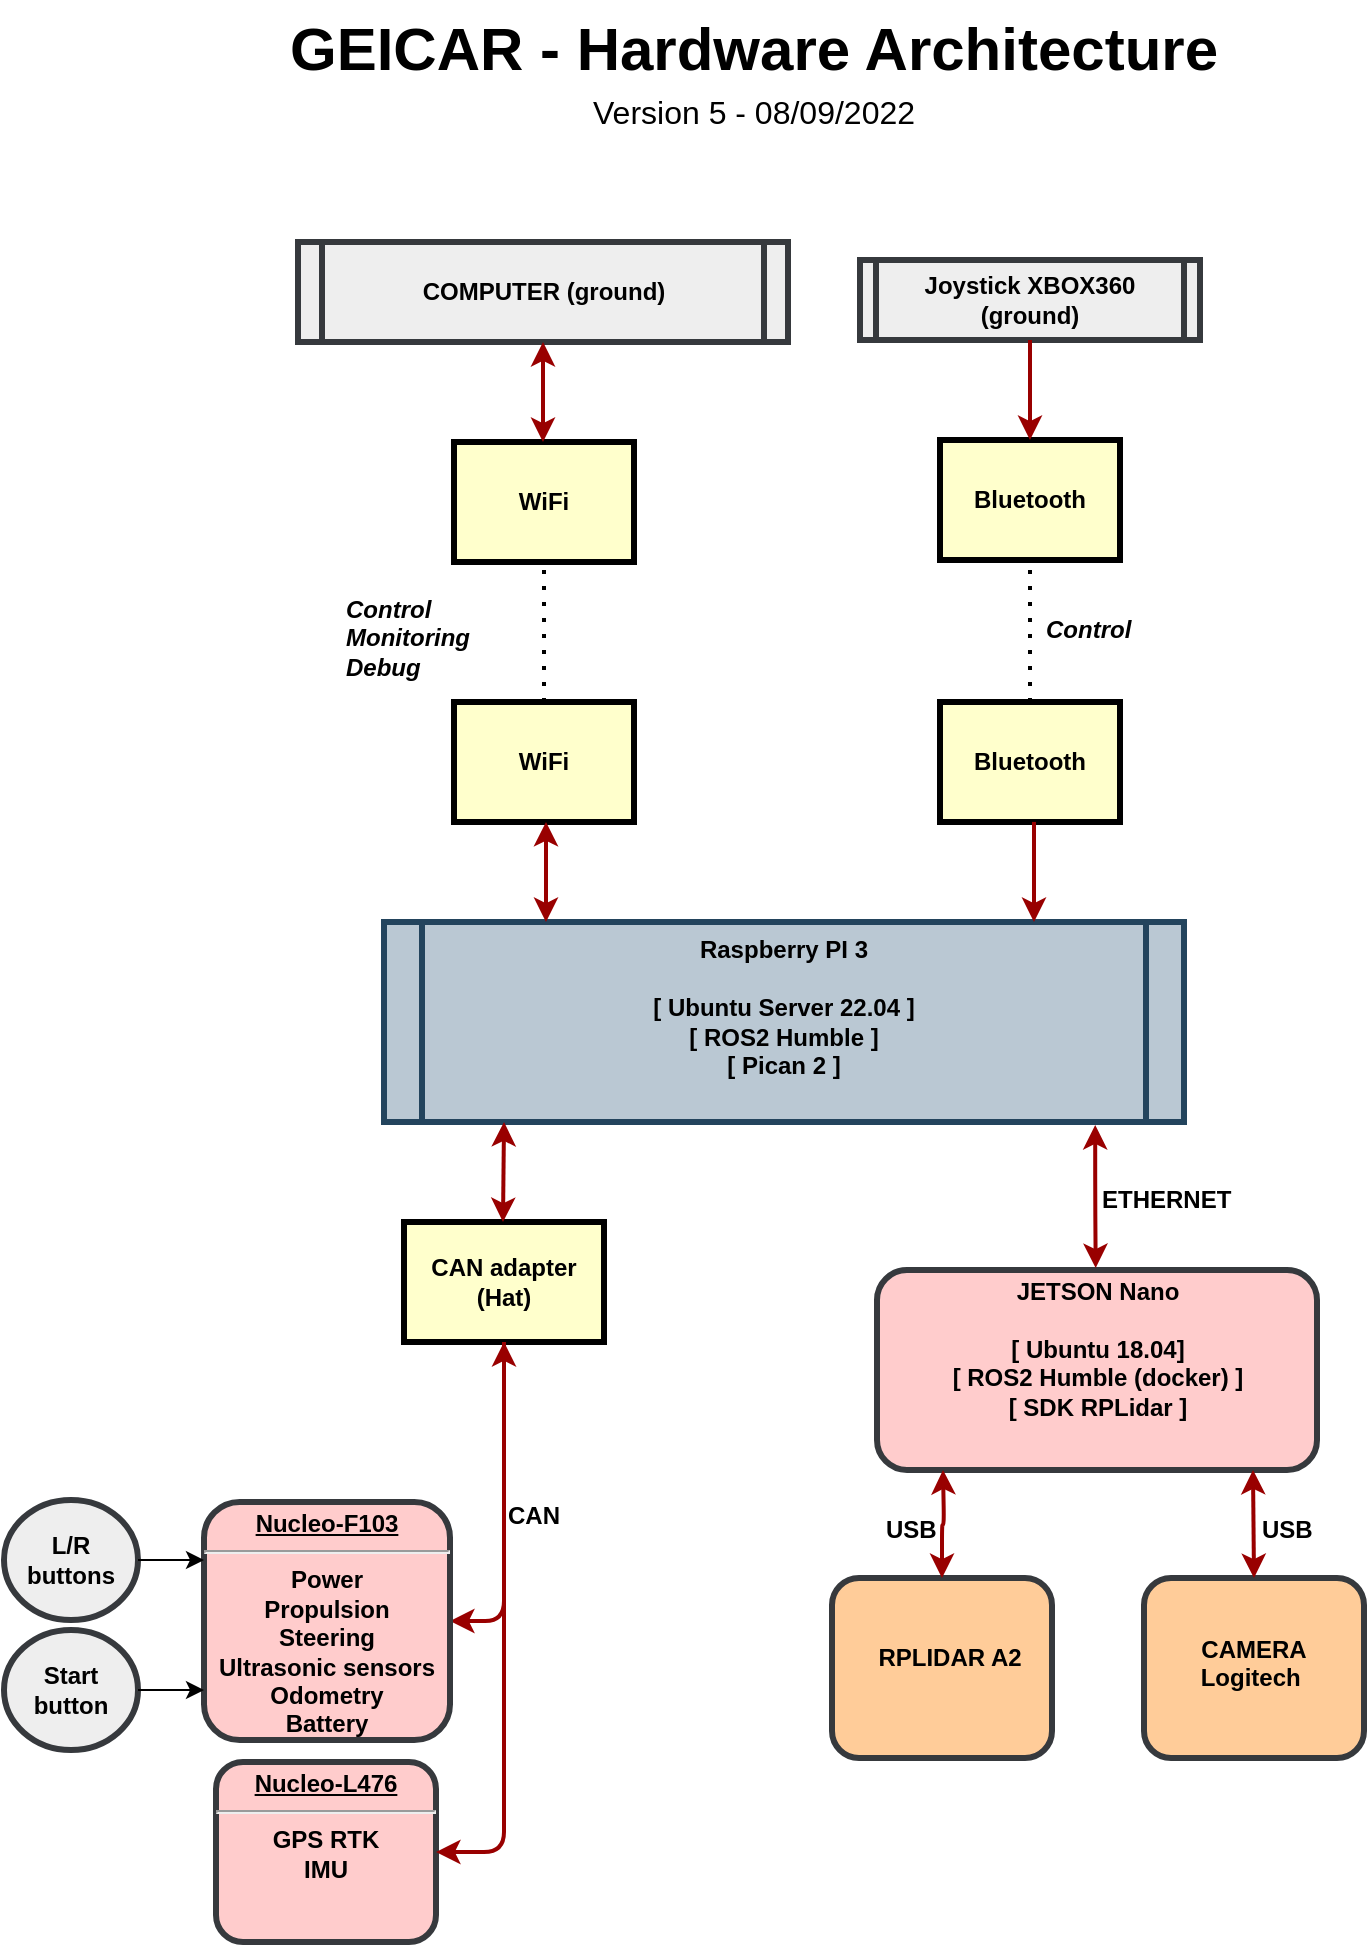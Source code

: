 <mxfile version="20.2.7" type="google"><diagram name="Geicar - Hardware Architecture" id="c7558073-3199-34d8-9f00-42111426c3f3"><mxGraphModel grid="1" page="1" gridSize="10" guides="1" tooltips="1" connect="1" arrows="1" fold="1" pageScale="1" pageWidth="826" pageHeight="1169" background="none" math="0" shadow="0"><root><mxCell id="0"/><mxCell id="1" parent="0"/><mxCell id="5" value="Raspberry PI 3&#xA;&#xA;[ Ubuntu Server 22.04 ]&#xA;[ ROS2 Humble ]&#xA;[ Pican 2 ]&#xA;" style="shape=process;whiteSpace=wrap;align=center;verticalAlign=middle;size=0.048;fontStyle=1;strokeWidth=3;fillColor=#bac8d3;strokeColor=#23445d;" vertex="1" parent="1"><mxGeometry x="227" y="501" width="400" height="100" as="geometry"/></mxCell><mxCell id="6" value="&lt;p style=&quot;margin: 0px ; margin-top: 4px ; text-align: center ; text-decoration: underline&quot;&gt;&lt;/p&gt;&lt;p style=&quot;margin: 0px ; margin-left: 8px&quot;&gt;&lt;span style=&quot;background-color: initial;&quot;&gt;&lt;br&gt;&lt;/span&gt;&lt;/p&gt;&lt;p style=&quot;margin: 0px ; margin-left: 8px&quot;&gt;&lt;span style=&quot;background-color: initial;&quot;&gt;&lt;br&gt;&lt;/span&gt;&lt;/p&gt;&lt;p style=&quot;margin: 0px ; margin-left: 8px&quot;&gt;&lt;span style=&quot;background-color: initial;&quot;&gt;RPLIDAR A2&lt;/span&gt;&lt;br&gt;&lt;/p&gt;" style="verticalAlign=middle;align=center;overflow=fill;fontSize=12;fontFamily=Helvetica;html=1;rounded=1;fontStyle=1;strokeWidth=3;fillColor=#ffcc99;strokeColor=#36393d;" vertex="1" parent="1"><mxGeometry x="451" y="829" width="110" height="90" as="geometry"/></mxCell><mxCell id="8" value="&lt;p style=&quot;margin: 0px ; margin-top: 4px ; text-align: center ; text-decoration: underline&quot;&gt;&lt;/p&gt;&lt;div&gt;&lt;span&gt;JETSON Nano&lt;/span&gt;&lt;br&gt;&lt;/div&gt;&lt;div&gt;&lt;span&gt;&lt;br&gt;&lt;/span&gt;&lt;/div&gt;&lt;div&gt;[ Ubuntu 18.04]&lt;/div&gt;&lt;div&gt;[ ROS2 Humble (docker) ]&lt;br&gt;[ SDK RPLidar ]&lt;/div&gt;" style="verticalAlign=middle;align=center;overflow=fill;fontSize=12;fontFamily=Helvetica;html=1;rounded=1;fontStyle=1;strokeWidth=3;fillColor=#ffcccc;strokeColor=#36393d;" vertex="1" parent="1"><mxGeometry x="473.5" y="675" width="220" height="100" as="geometry"/></mxCell><mxCell id="14" value="&#xA;CAN adapter&#xA;(Hat)&#xA;" style="whiteSpace=wrap;align=center;verticalAlign=middle;fontStyle=1;strokeWidth=3;fillColor=#FFFFCC" vertex="1" parent="1"><mxGeometry x="237" y="651" width="100" height="60" as="geometry"/></mxCell><mxCell id="v6RUtA155Lo1I2qpHWUi-98" value="" style="edgeStyle=elbowEdgeStyle;elbow=horizontal;strokeColor=#990000;strokeWidth=2;startArrow=classic;startFill=1;" edge="1" parent="1"><mxGeometry width="100" height="100" relative="1" as="geometry"><mxPoint x="287" y="601" as="sourcePoint"/><mxPoint x="287" y="651" as="targetPoint"/><Array as="points"><mxPoint x="286.5" y="606"/></Array></mxGeometry></mxCell><mxCell id="v6RUtA155Lo1I2qpHWUi-101" value="" style="elbow=horizontal;strokeColor=#990000;strokeWidth=2;exitX=0.25;exitY=1;exitDx=0;exitDy=0;entryX=0.5;entryY=0;entryDx=0;entryDy=0;edgeStyle=orthogonalEdgeStyle;startArrow=classic;startFill=1;" edge="1" parent="1" target="6"><mxGeometry width="100" height="100" relative="1" as="geometry"><mxPoint x="506.5" y="775" as="sourcePoint"/><mxPoint x="330" y="769" as="targetPoint"/></mxGeometry></mxCell><mxCell id="v6RUtA155Lo1I2qpHWUi-102" value="&lt;b&gt;USB&lt;/b&gt;" style="text;whiteSpace=wrap;html=1;rotation=0;" vertex="1" parent="1"><mxGeometry x="476" y="791" width="29" height="29" as="geometry"/></mxCell><mxCell id="v6RUtA155Lo1I2qpHWUi-105" value="" style="strokeColor=#990000;strokeWidth=2;exitX=0.5;exitY=1;exitDx=0;exitDy=0;entryX=1;entryY=0.5;entryDx=0;entryDy=0;edgeStyle=orthogonalEdgeStyle;" edge="1" parent="1" source="14" target="v6RUtA155Lo1I2qpHWUi-106"><mxGeometry width="100" height="100" relative="1" as="geometry"><mxPoint x="296" y="731" as="sourcePoint"/><mxPoint x="282" y="811" as="targetPoint"/></mxGeometry></mxCell><mxCell id="v6RUtA155Lo1I2qpHWUi-106" value="&lt;p style=&quot;margin: 0px ; margin-top: 4px ; text-align: center ; text-decoration: underline&quot;&gt;&lt;strong&gt;&lt;strong&gt;Nucleo-F103&lt;/strong&gt;&lt;br&gt;&lt;/strong&gt;&lt;/p&gt;&lt;hr&gt;Power&lt;div&gt;Propulsion&lt;/div&gt;&lt;div&gt;Steering&lt;/div&gt;&lt;div&gt;Ultrasonic sensors&lt;br&gt;&lt;/div&gt;&lt;div&gt;Odometry&lt;/div&gt;&lt;div&gt;Battery&lt;/div&gt;&lt;div&gt;&lt;br&gt;&lt;/div&gt;&lt;div&gt;&lt;br&gt;&lt;/div&gt;&lt;div&gt;&lt;br&gt;&lt;/div&gt;" style="verticalAlign=middle;align=center;overflow=fill;fontSize=12;fontFamily=Helvetica;html=1;rounded=1;fontStyle=1;strokeWidth=3;fillColor=#ffcccc;strokeColor=#36393d;" vertex="1" parent="1"><mxGeometry x="137" y="791" width="123" height="119" as="geometry"/></mxCell><mxCell id="v6RUtA155Lo1I2qpHWUi-108" value="&lt;p style=&quot;margin: 0px ; margin-top: 4px ; text-align: center ; text-decoration: underline&quot;&gt;&lt;strong&gt;&lt;strong&gt;Nucleo-L476&lt;/strong&gt;&lt;br&gt;&lt;/strong&gt;&lt;/p&gt;&lt;hr&gt;&lt;div&gt;GPS RTK&lt;/div&gt;&lt;div&gt;IMU&lt;/div&gt;" style="verticalAlign=middle;align=center;overflow=fill;fontSize=12;fontFamily=Helvetica;html=1;rounded=1;fontStyle=1;strokeWidth=3;fillColor=#ffcccc;strokeColor=#36393d;" vertex="1" parent="1"><mxGeometry x="143.0" y="921" width="110" height="90" as="geometry"/></mxCell><mxCell id="v6RUtA155Lo1I2qpHWUi-110" value="&lt;div align=&quot;center&quot;&gt;&lt;b&gt;CAN&lt;/b&gt;&lt;br&gt;&lt;/div&gt;&lt;div&gt;&lt;br&gt;&lt;/div&gt;" style="text;whiteSpace=wrap;html=1;rotation=0;" vertex="1" parent="1"><mxGeometry x="287" y="784" width="29" height="29" as="geometry"/></mxCell><mxCell id="v6RUtA155Lo1I2qpHWUi-129" value="" style="strokeColor=#990000;strokeWidth=2;entryX=0.497;entryY=-0.01;entryDx=0;entryDy=0;exitX=0.889;exitY=1.015;exitDx=0;exitDy=0;exitPerimeter=0;edgeStyle=orthogonalEdgeStyle;startArrow=classic;startFill=1;entryPerimeter=0;" edge="1" parent="1" source="5" target="8"><mxGeometry width="100" height="100" relative="1" as="geometry"><mxPoint x="582" y="591" as="sourcePoint"/><mxPoint x="667.0" y="381" as="targetPoint"/></mxGeometry></mxCell><mxCell id="v6RUtA155Lo1I2qpHWUi-132" value="&lt;div&gt;&lt;b&gt;ETHERNET&lt;/b&gt;&lt;/div&gt;" style="text;whiteSpace=wrap;html=1;rotation=0;" vertex="1" parent="1"><mxGeometry x="584" y="626" width="71" height="29" as="geometry"/></mxCell><mxCell id="v6RUtA155Lo1I2qpHWUi-134" value="&lt;div&gt;&lt;b&gt;L/R buttons&lt;/b&gt;&lt;br&gt;&lt;/div&gt;" style="ellipse;whiteSpace=wrap;html=1;fillColor=#eeeeee;strokeWidth=3;strokeColor=#36393d;" vertex="1" parent="1"><mxGeometry x="37" y="790" width="67" height="60" as="geometry"/></mxCell><mxCell id="v6RUtA155Lo1I2qpHWUi-144" value="WiFi" style="whiteSpace=wrap;align=center;verticalAlign=middle;fontStyle=1;strokeWidth=3;fillColor=#FFFFCC" vertex="1" parent="1"><mxGeometry x="262" y="391" width="90" height="60" as="geometry"/></mxCell><mxCell id="v6RUtA155Lo1I2qpHWUi-145" value="" style="edgeStyle=elbowEdgeStyle;elbow=horizontal;strokeColor=#990000;strokeWidth=2;entryX=0.5;entryY=1;entryDx=0;entryDy=0;startArrow=classic;startFill=1;" edge="1" parent="1"><mxGeometry width="100" height="100" relative="1" as="geometry"><mxPoint x="308" y="501" as="sourcePoint"/><mxPoint x="307.5" y="450.95" as="targetPoint"/></mxGeometry></mxCell><mxCell id="v6RUtA155Lo1I2qpHWUi-146" value="COMPUTER (ground)" style="shape=process;whiteSpace=wrap;align=center;verticalAlign=middle;size=0.048;fontStyle=1;strokeWidth=3;fillColor=#eeeeee;strokeColor=#36393d;" vertex="1" parent="1"><mxGeometry x="184" y="161" width="245" height="50" as="geometry"/></mxCell><mxCell id="v6RUtA155Lo1I2qpHWUi-147" value="WiFi" style="whiteSpace=wrap;align=center;verticalAlign=middle;fontStyle=1;strokeWidth=3;fillColor=#FFFFCC" vertex="1" parent="1"><mxGeometry x="262" y="261" width="90" height="60" as="geometry"/></mxCell><mxCell id="v6RUtA155Lo1I2qpHWUi-148" value="" style="edgeStyle=elbowEdgeStyle;elbow=horizontal;strokeColor=#990000;strokeWidth=2;entryX=0.5;entryY=0;entryDx=0;entryDy=0;exitX=0.5;exitY=1;exitDx=0;exitDy=0;startArrow=classic;startFill=1;" edge="1" parent="1" source="v6RUtA155Lo1I2qpHWUi-146" target="v6RUtA155Lo1I2qpHWUi-147"><mxGeometry width="100" height="100" relative="1" as="geometry"><mxPoint x="317" y="151" as="sourcePoint"/><mxPoint x="327" y="171" as="targetPoint"/><Array as="points"><mxPoint x="306.5" y="175"/></Array></mxGeometry></mxCell><mxCell id="v6RUtA155Lo1I2qpHWUi-150" value="" style="endArrow=none;dashed=1;html=1;dashPattern=1 3;strokeWidth=2;entryX=0.5;entryY=1;entryDx=0;entryDy=0;exitX=0.5;exitY=0;exitDx=0;exitDy=0;" edge="1" parent="1" source="v6RUtA155Lo1I2qpHWUi-144" target="v6RUtA155Lo1I2qpHWUi-147"><mxGeometry width="50" height="50" relative="1" as="geometry"><mxPoint x="327" y="411" as="sourcePoint"/><mxPoint x="377" y="361" as="targetPoint"/></mxGeometry></mxCell><mxCell id="v6RUtA155Lo1I2qpHWUi-151" value="&lt;i&gt;&lt;b&gt;Control&lt;br&gt;Monitoring&lt;br&gt;Debug&lt;/b&gt;&lt;/i&gt;" style="text;whiteSpace=wrap;html=1;rotation=0;" vertex="1" parent="1"><mxGeometry x="206" y="331" width="121" height="70" as="geometry"/></mxCell><mxCell id="v6RUtA155Lo1I2qpHWUi-152" value="&lt;div style=&quot;font-size: 20px&quot; align=&quot;center&quot;&gt;&lt;font style=&quot;font-size: 20px&quot;&gt;&lt;b&gt;&lt;font style=&quot;font-size: 30px&quot;&gt;GEICAR - Hardware Architecture&lt;/font&gt;&lt;br&gt;&lt;/b&gt;&lt;font style=&quot;font-size: 16px&quot;&gt;Version 5 - 08/09/2022&lt;/font&gt;&lt;b&gt;&lt;br&gt;&lt;/b&gt;&lt;/font&gt;&lt;/div&gt;" style="text;whiteSpace=wrap;html=1;rotation=0;" vertex="1" parent="1"><mxGeometry x="178" y="40" width="471" height="70" as="geometry"/></mxCell><mxCell id="UgYyAEMweC12kayj7uCl-14" value="" style="strokeColor=#990000;strokeWidth=2;exitX=0.5;exitY=1;exitDx=0;exitDy=0;entryX=1;entryY=0.5;entryDx=0;entryDy=0;edgeStyle=orthogonalEdgeStyle;endArrow=classic;endFill=1;startArrow=classic;startFill=1;" edge="1" parent="1" source="14" target="v6RUtA155Lo1I2qpHWUi-108"><mxGeometry width="100" height="100" relative="1" as="geometry"><mxPoint x="292" y="721" as="sourcePoint"/><mxPoint x="267" y="826" as="targetPoint"/></mxGeometry></mxCell><mxCell id="UgYyAEMweC12kayj7uCl-21" value="" style="endArrow=none;html=1;entryX=1;entryY=0.5;entryDx=0;entryDy=0;exitX=0;exitY=0.5;exitDx=0;exitDy=0;startArrow=classic;startFill=1;endFill=0;" edge="1" parent="1" target="v6RUtA155Lo1I2qpHWUi-134"><mxGeometry width="50" height="50" relative="1" as="geometry"><mxPoint x="137" y="820" as="sourcePoint"/><mxPoint x="437" y="585" as="targetPoint"/></mxGeometry></mxCell><mxCell id="U-cyWGfCIil44SoPOVFd-14" value="&lt;br&gt;&lt;br&gt;CAMERA&lt;br&gt;Logitech&amp;nbsp;&lt;p style=&quot;margin: 0px ; margin-top: 4px ; text-align: center ; text-decoration: underline&quot;&gt;&lt;/p&gt;" style="verticalAlign=middle;align=center;overflow=fill;fontSize=12;fontFamily=Helvetica;html=1;rounded=1;fontStyle=1;strokeWidth=3;fillColor=#ffcc99;strokeColor=#36393d;" vertex="1" parent="1"><mxGeometry x="607" y="829" width="110" height="90" as="geometry"/></mxCell><mxCell id="U-cyWGfCIil44SoPOVFd-15" value="" style="elbow=horizontal;strokeColor=#990000;strokeWidth=2;exitX=0.75;exitY=1;exitDx=0;exitDy=0;entryX=0.5;entryY=0;entryDx=0;entryDy=0;edgeStyle=orthogonalEdgeStyle;startArrow=classic;startFill=1;" edge="1" parent="1" target="U-cyWGfCIil44SoPOVFd-14"><mxGeometry width="100" height="100" relative="1" as="geometry"><mxPoint x="661.5" y="775" as="sourcePoint"/><mxPoint x="457" y="769" as="targetPoint"/></mxGeometry></mxCell><mxCell id="U-cyWGfCIil44SoPOVFd-16" value="&lt;b&gt;USB&lt;/b&gt;" style="text;whiteSpace=wrap;html=1;rotation=0;" vertex="1" parent="1"><mxGeometry x="664" y="791" width="29" height="29" as="geometry"/></mxCell><mxCell id="mFBc5i4FujmICsHX2SKt-16" value="Bluetooth" style="whiteSpace=wrap;align=center;verticalAlign=middle;fontStyle=1;strokeWidth=3;fillColor=#FFFFCC" vertex="1" parent="1"><mxGeometry x="505" y="391" width="90" height="60" as="geometry"/></mxCell><mxCell id="mFBc5i4FujmICsHX2SKt-17" value="" style="edgeStyle=elbowEdgeStyle;elbow=horizontal;strokeColor=#990000;strokeWidth=2;entryX=0.5;entryY=1;entryDx=0;entryDy=0;startArrow=classic;startFill=1;endArrow=none;endFill=0;" edge="1" parent="1"><mxGeometry width="100" height="100" relative="1" as="geometry"><mxPoint x="552" y="501" as="sourcePoint"/><mxPoint x="551.5" y="450.95" as="targetPoint"/></mxGeometry></mxCell><mxCell id="mFBc5i4FujmICsHX2SKt-18" value="Joystick XBOX360 (ground)" style="shape=process;whiteSpace=wrap;align=center;verticalAlign=middle;size=0.048;fontStyle=1;strokeWidth=3;fillColor=#eeeeee;strokeColor=#36393d;" vertex="1" parent="1"><mxGeometry x="465" y="170" width="170" height="40" as="geometry"/></mxCell><mxCell id="mFBc5i4FujmICsHX2SKt-19" value="Bluetooth" style="whiteSpace=wrap;align=center;verticalAlign=middle;fontStyle=1;strokeWidth=3;fillColor=#FFFFCC" vertex="1" parent="1"><mxGeometry x="505" y="260" width="90" height="60" as="geometry"/></mxCell><mxCell id="mFBc5i4FujmICsHX2SKt-20" value="" style="edgeStyle=elbowEdgeStyle;elbow=horizontal;strokeColor=#990000;strokeWidth=2;entryX=0.5;entryY=0;entryDx=0;entryDy=0;exitX=0.5;exitY=1;exitDx=0;exitDy=0;" edge="1" parent="1" source="mFBc5i4FujmICsHX2SKt-18" target="mFBc5i4FujmICsHX2SKt-19"><mxGeometry width="100" height="100" relative="1" as="geometry"><mxPoint x="495" y="151" as="sourcePoint"/><mxPoint x="505" y="171" as="targetPoint"/><Array as="points"><mxPoint x="550" y="231"/><mxPoint x="484.5" y="175"/></Array></mxGeometry></mxCell><mxCell id="mFBc5i4FujmICsHX2SKt-21" value="" style="endArrow=none;dashed=1;html=1;dashPattern=1 3;strokeWidth=2;entryX=0.5;entryY=1;entryDx=0;entryDy=0;exitX=0.5;exitY=0;exitDx=0;exitDy=0;" edge="1" parent="1" source="mFBc5i4FujmICsHX2SKt-16" target="mFBc5i4FujmICsHX2SKt-19"><mxGeometry width="50" height="50" relative="1" as="geometry"><mxPoint x="545" y="411" as="sourcePoint"/><mxPoint x="595" y="361" as="targetPoint"/></mxGeometry></mxCell><mxCell id="mFBc5i4FujmICsHX2SKt-22" value="&lt;i&gt;&lt;b&gt;Control&lt;/b&gt;&lt;/i&gt;" style="text;whiteSpace=wrap;html=1;rotation=0;" vertex="1" parent="1"><mxGeometry x="556" y="341" width="99" height="30" as="geometry"/></mxCell><mxCell id="mFBc5i4FujmICsHX2SKt-23" value="&lt;div&gt;&lt;b&gt;Start button&lt;br&gt;&lt;/b&gt;&lt;/div&gt;" style="ellipse;whiteSpace=wrap;html=1;fillColor=#eeeeee;strokeWidth=3;strokeColor=#36393d;" vertex="1" parent="1"><mxGeometry x="37" y="855" width="67" height="60" as="geometry"/></mxCell><mxCell id="mFBc5i4FujmICsHX2SKt-24" value="" style="endArrow=none;html=1;entryX=1;entryY=0.5;entryDx=0;entryDy=0;exitX=0;exitY=0.5;exitDx=0;exitDy=0;startArrow=classic;startFill=1;endFill=0;" edge="1" parent="1" target="mFBc5i4FujmICsHX2SKt-23"><mxGeometry width="50" height="50" relative="1" as="geometry"><mxPoint x="137" y="885" as="sourcePoint"/><mxPoint x="437" y="650" as="targetPoint"/></mxGeometry></mxCell></root></mxGraphModel></diagram></mxfile>
